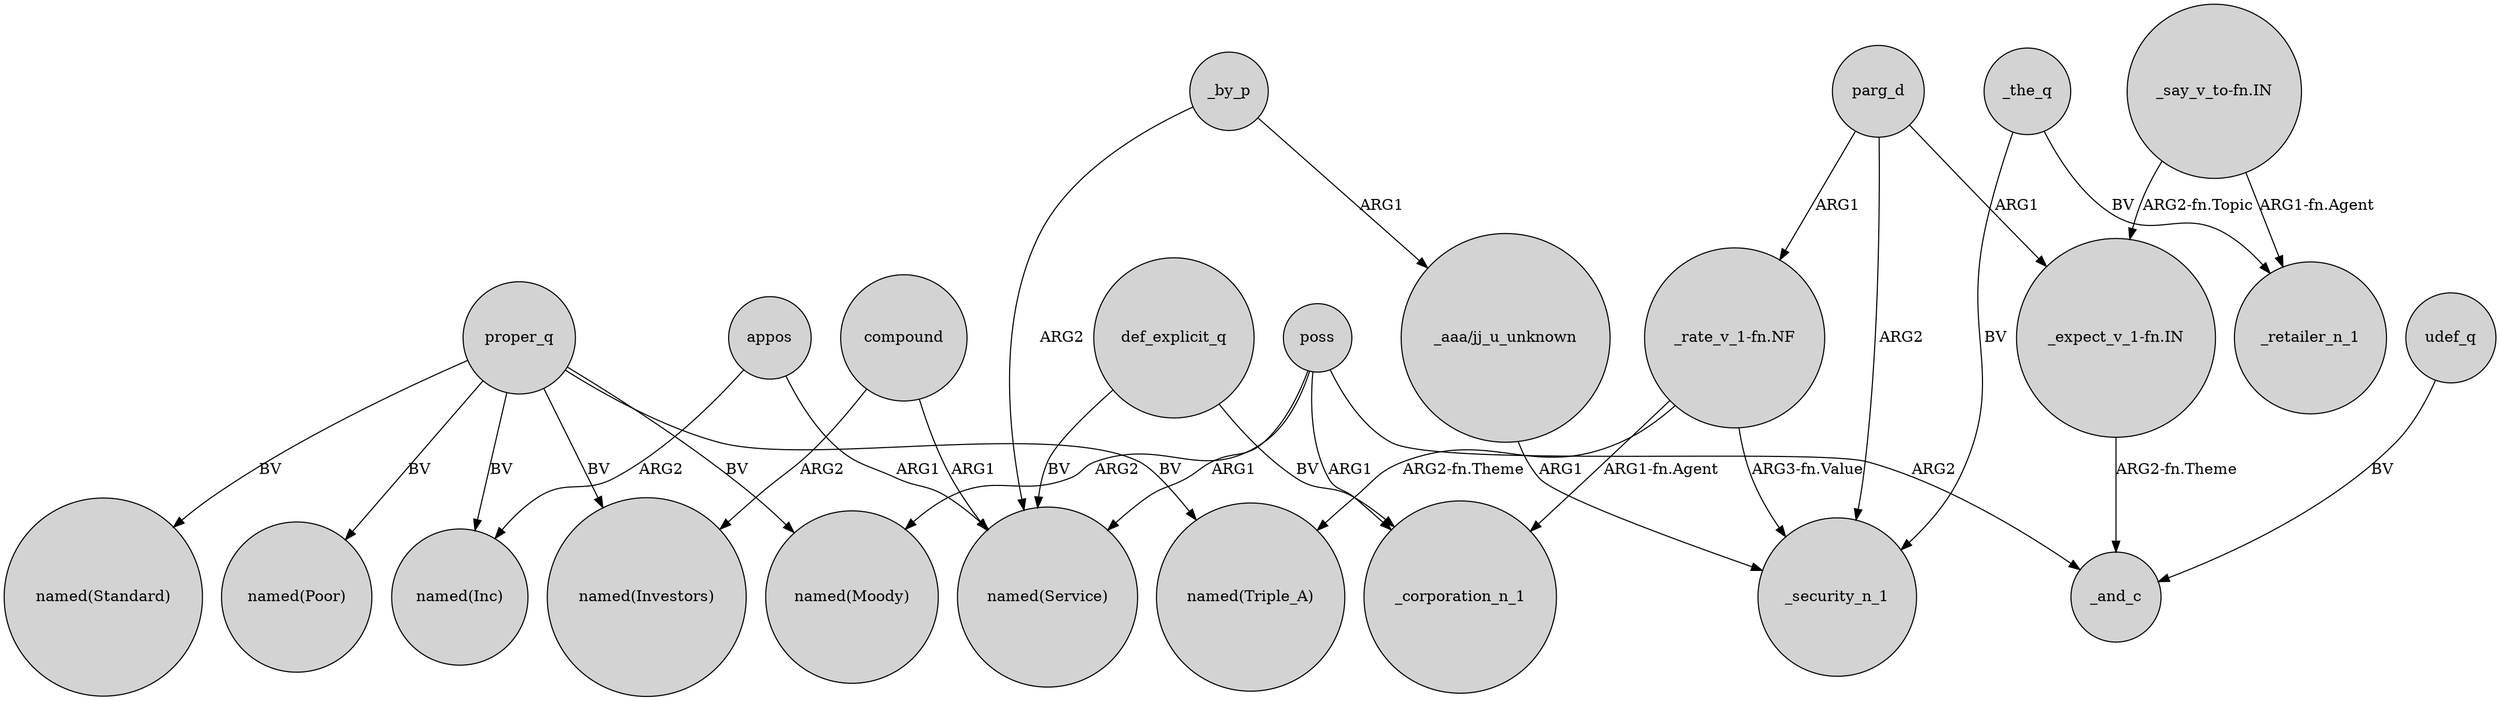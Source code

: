 digraph {
	node [shape=circle style=filled]
	"_expect_v_1-fn.IN" -> _and_c [label="ARG2-fn.Theme"]
	poss -> _and_c [label=ARG2]
	proper_q -> "named(Moody)" [label=BV]
	appos -> "named(Service)" [label=ARG1]
	"_aaa/jj_u_unknown" -> _security_n_1 [label=ARG1]
	proper_q -> "named(Standard)" [label=BV]
	parg_d -> _security_n_1 [label=ARG2]
	"_rate_v_1-fn.NF" -> _corporation_n_1 [label="ARG1-fn.Agent"]
	def_explicit_q -> "named(Service)" [label=BV]
	compound -> "named(Investors)" [label=ARG2]
	_the_q -> _retailer_n_1 [label=BV]
	poss -> _corporation_n_1 [label=ARG1]
	appos -> "named(Inc)" [label=ARG2]
	compound -> "named(Service)" [label=ARG1]
	"_say_v_to-fn.IN" -> _retailer_n_1 [label="ARG1-fn.Agent"]
	_the_q -> _security_n_1 [label=BV]
	proper_q -> "named(Inc)" [label=BV]
	def_explicit_q -> _corporation_n_1 [label=BV]
	parg_d -> "_rate_v_1-fn.NF" [label=ARG1]
	"_rate_v_1-fn.NF" -> _security_n_1 [label="ARG3-fn.Value"]
	parg_d -> "_expect_v_1-fn.IN" [label=ARG1]
	_by_p -> "named(Service)" [label=ARG2]
	_by_p -> "_aaa/jj_u_unknown" [label=ARG1]
	"_rate_v_1-fn.NF" -> "named(Triple_A)" [label="ARG2-fn.Theme"]
	"_say_v_to-fn.IN" -> "_expect_v_1-fn.IN" [label="ARG2-fn.Topic"]
	proper_q -> "named(Triple_A)" [label=BV]
	udef_q -> _and_c [label=BV]
	poss -> "named(Service)" [label=ARG1]
	proper_q -> "named(Poor)" [label=BV]
	proper_q -> "named(Investors)" [label=BV]
	poss -> "named(Moody)" [label=ARG2]
}
